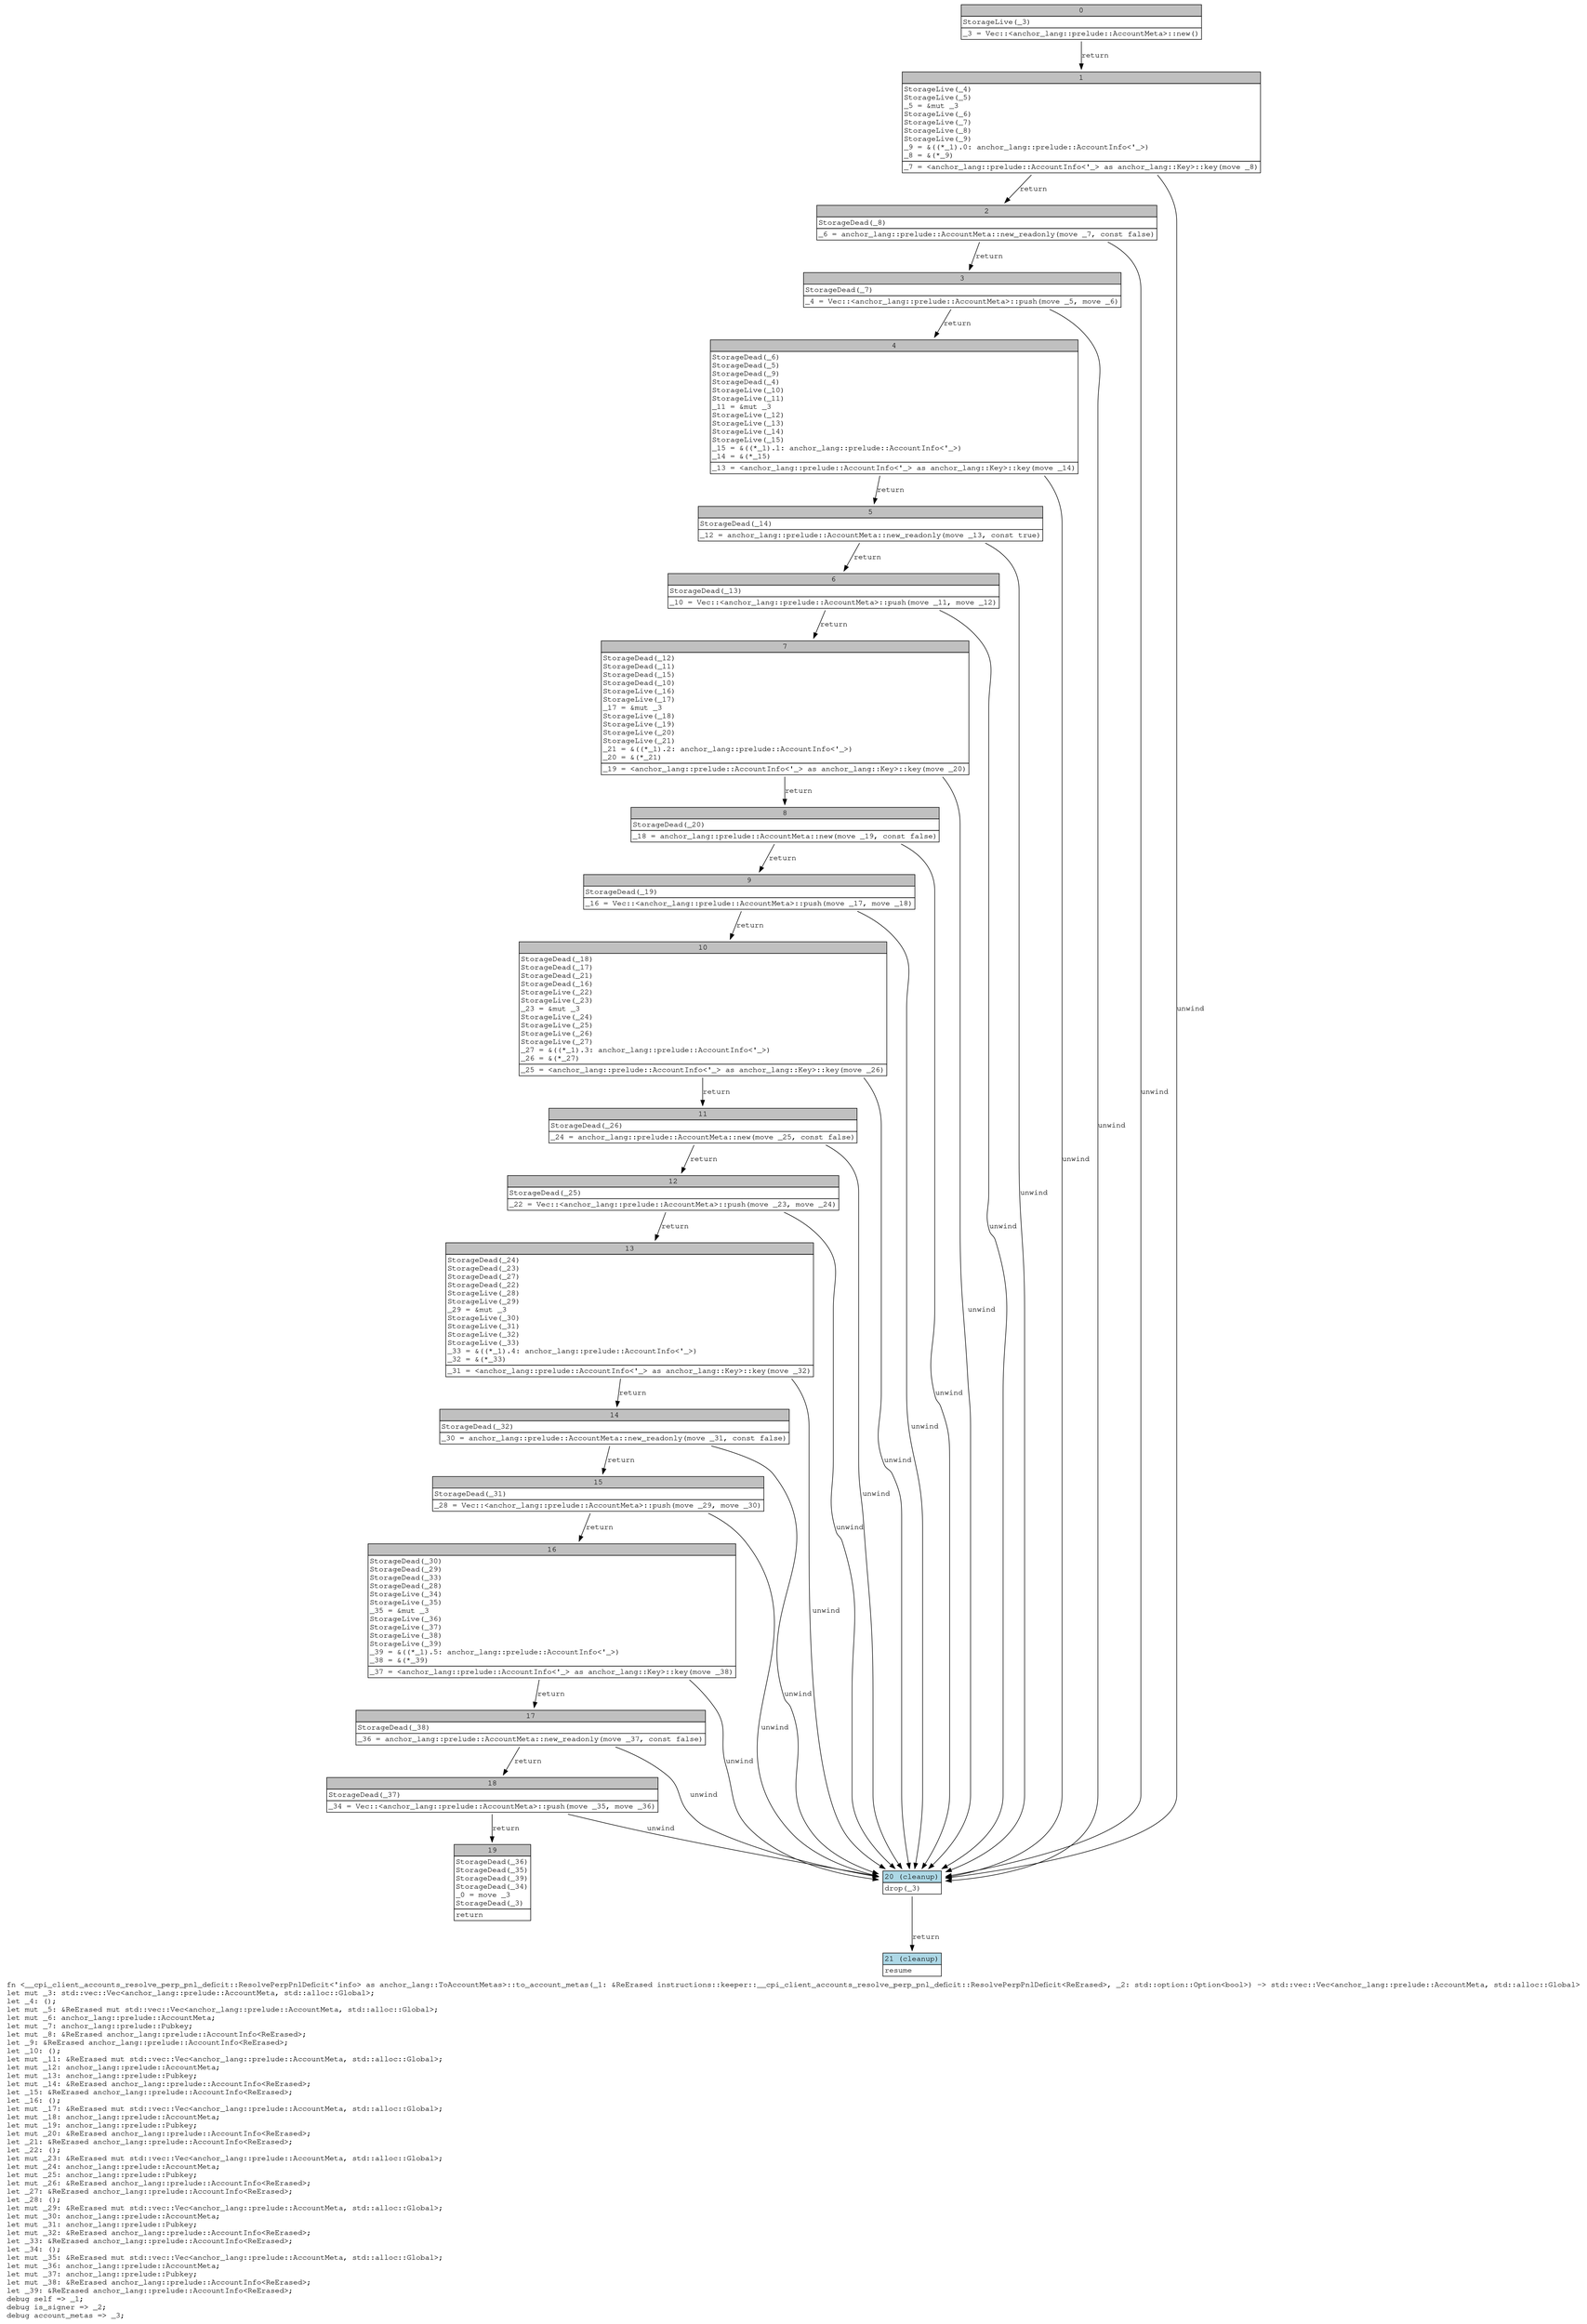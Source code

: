 digraph Mir_0_10628 {
    graph [fontname="Courier, monospace"];
    node [fontname="Courier, monospace"];
    edge [fontname="Courier, monospace"];
    label=<fn &lt;__cpi_client_accounts_resolve_perp_pnl_deficit::ResolvePerpPnlDeficit&lt;'info&gt; as anchor_lang::ToAccountMetas&gt;::to_account_metas(_1: &amp;ReErased instructions::keeper::__cpi_client_accounts_resolve_perp_pnl_deficit::ResolvePerpPnlDeficit&lt;ReErased&gt;, _2: std::option::Option&lt;bool&gt;) -&gt; std::vec::Vec&lt;anchor_lang::prelude::AccountMeta, std::alloc::Global&gt;<br align="left"/>let mut _3: std::vec::Vec&lt;anchor_lang::prelude::AccountMeta, std::alloc::Global&gt;;<br align="left"/>let _4: ();<br align="left"/>let mut _5: &amp;ReErased mut std::vec::Vec&lt;anchor_lang::prelude::AccountMeta, std::alloc::Global&gt;;<br align="left"/>let mut _6: anchor_lang::prelude::AccountMeta;<br align="left"/>let mut _7: anchor_lang::prelude::Pubkey;<br align="left"/>let mut _8: &amp;ReErased anchor_lang::prelude::AccountInfo&lt;ReErased&gt;;<br align="left"/>let _9: &amp;ReErased anchor_lang::prelude::AccountInfo&lt;ReErased&gt;;<br align="left"/>let _10: ();<br align="left"/>let mut _11: &amp;ReErased mut std::vec::Vec&lt;anchor_lang::prelude::AccountMeta, std::alloc::Global&gt;;<br align="left"/>let mut _12: anchor_lang::prelude::AccountMeta;<br align="left"/>let mut _13: anchor_lang::prelude::Pubkey;<br align="left"/>let mut _14: &amp;ReErased anchor_lang::prelude::AccountInfo&lt;ReErased&gt;;<br align="left"/>let _15: &amp;ReErased anchor_lang::prelude::AccountInfo&lt;ReErased&gt;;<br align="left"/>let _16: ();<br align="left"/>let mut _17: &amp;ReErased mut std::vec::Vec&lt;anchor_lang::prelude::AccountMeta, std::alloc::Global&gt;;<br align="left"/>let mut _18: anchor_lang::prelude::AccountMeta;<br align="left"/>let mut _19: anchor_lang::prelude::Pubkey;<br align="left"/>let mut _20: &amp;ReErased anchor_lang::prelude::AccountInfo&lt;ReErased&gt;;<br align="left"/>let _21: &amp;ReErased anchor_lang::prelude::AccountInfo&lt;ReErased&gt;;<br align="left"/>let _22: ();<br align="left"/>let mut _23: &amp;ReErased mut std::vec::Vec&lt;anchor_lang::prelude::AccountMeta, std::alloc::Global&gt;;<br align="left"/>let mut _24: anchor_lang::prelude::AccountMeta;<br align="left"/>let mut _25: anchor_lang::prelude::Pubkey;<br align="left"/>let mut _26: &amp;ReErased anchor_lang::prelude::AccountInfo&lt;ReErased&gt;;<br align="left"/>let _27: &amp;ReErased anchor_lang::prelude::AccountInfo&lt;ReErased&gt;;<br align="left"/>let _28: ();<br align="left"/>let mut _29: &amp;ReErased mut std::vec::Vec&lt;anchor_lang::prelude::AccountMeta, std::alloc::Global&gt;;<br align="left"/>let mut _30: anchor_lang::prelude::AccountMeta;<br align="left"/>let mut _31: anchor_lang::prelude::Pubkey;<br align="left"/>let mut _32: &amp;ReErased anchor_lang::prelude::AccountInfo&lt;ReErased&gt;;<br align="left"/>let _33: &amp;ReErased anchor_lang::prelude::AccountInfo&lt;ReErased&gt;;<br align="left"/>let _34: ();<br align="left"/>let mut _35: &amp;ReErased mut std::vec::Vec&lt;anchor_lang::prelude::AccountMeta, std::alloc::Global&gt;;<br align="left"/>let mut _36: anchor_lang::prelude::AccountMeta;<br align="left"/>let mut _37: anchor_lang::prelude::Pubkey;<br align="left"/>let mut _38: &amp;ReErased anchor_lang::prelude::AccountInfo&lt;ReErased&gt;;<br align="left"/>let _39: &amp;ReErased anchor_lang::prelude::AccountInfo&lt;ReErased&gt;;<br align="left"/>debug self =&gt; _1;<br align="left"/>debug is_signer =&gt; _2;<br align="left"/>debug account_metas =&gt; _3;<br align="left"/>>;
    bb0__0_10628 [shape="none", label=<<table border="0" cellborder="1" cellspacing="0"><tr><td bgcolor="gray" align="center" colspan="1">0</td></tr><tr><td align="left" balign="left">StorageLive(_3)<br/></td></tr><tr><td align="left">_3 = Vec::&lt;anchor_lang::prelude::AccountMeta&gt;::new()</td></tr></table>>];
    bb1__0_10628 [shape="none", label=<<table border="0" cellborder="1" cellspacing="0"><tr><td bgcolor="gray" align="center" colspan="1">1</td></tr><tr><td align="left" balign="left">StorageLive(_4)<br/>StorageLive(_5)<br/>_5 = &amp;mut _3<br/>StorageLive(_6)<br/>StorageLive(_7)<br/>StorageLive(_8)<br/>StorageLive(_9)<br/>_9 = &amp;((*_1).0: anchor_lang::prelude::AccountInfo&lt;'_&gt;)<br/>_8 = &amp;(*_9)<br/></td></tr><tr><td align="left">_7 = &lt;anchor_lang::prelude::AccountInfo&lt;'_&gt; as anchor_lang::Key&gt;::key(move _8)</td></tr></table>>];
    bb2__0_10628 [shape="none", label=<<table border="0" cellborder="1" cellspacing="0"><tr><td bgcolor="gray" align="center" colspan="1">2</td></tr><tr><td align="left" balign="left">StorageDead(_8)<br/></td></tr><tr><td align="left">_6 = anchor_lang::prelude::AccountMeta::new_readonly(move _7, const false)</td></tr></table>>];
    bb3__0_10628 [shape="none", label=<<table border="0" cellborder="1" cellspacing="0"><tr><td bgcolor="gray" align="center" colspan="1">3</td></tr><tr><td align="left" balign="left">StorageDead(_7)<br/></td></tr><tr><td align="left">_4 = Vec::&lt;anchor_lang::prelude::AccountMeta&gt;::push(move _5, move _6)</td></tr></table>>];
    bb4__0_10628 [shape="none", label=<<table border="0" cellborder="1" cellspacing="0"><tr><td bgcolor="gray" align="center" colspan="1">4</td></tr><tr><td align="left" balign="left">StorageDead(_6)<br/>StorageDead(_5)<br/>StorageDead(_9)<br/>StorageDead(_4)<br/>StorageLive(_10)<br/>StorageLive(_11)<br/>_11 = &amp;mut _3<br/>StorageLive(_12)<br/>StorageLive(_13)<br/>StorageLive(_14)<br/>StorageLive(_15)<br/>_15 = &amp;((*_1).1: anchor_lang::prelude::AccountInfo&lt;'_&gt;)<br/>_14 = &amp;(*_15)<br/></td></tr><tr><td align="left">_13 = &lt;anchor_lang::prelude::AccountInfo&lt;'_&gt; as anchor_lang::Key&gt;::key(move _14)</td></tr></table>>];
    bb5__0_10628 [shape="none", label=<<table border="0" cellborder="1" cellspacing="0"><tr><td bgcolor="gray" align="center" colspan="1">5</td></tr><tr><td align="left" balign="left">StorageDead(_14)<br/></td></tr><tr><td align="left">_12 = anchor_lang::prelude::AccountMeta::new_readonly(move _13, const true)</td></tr></table>>];
    bb6__0_10628 [shape="none", label=<<table border="0" cellborder="1" cellspacing="0"><tr><td bgcolor="gray" align="center" colspan="1">6</td></tr><tr><td align="left" balign="left">StorageDead(_13)<br/></td></tr><tr><td align="left">_10 = Vec::&lt;anchor_lang::prelude::AccountMeta&gt;::push(move _11, move _12)</td></tr></table>>];
    bb7__0_10628 [shape="none", label=<<table border="0" cellborder="1" cellspacing="0"><tr><td bgcolor="gray" align="center" colspan="1">7</td></tr><tr><td align="left" balign="left">StorageDead(_12)<br/>StorageDead(_11)<br/>StorageDead(_15)<br/>StorageDead(_10)<br/>StorageLive(_16)<br/>StorageLive(_17)<br/>_17 = &amp;mut _3<br/>StorageLive(_18)<br/>StorageLive(_19)<br/>StorageLive(_20)<br/>StorageLive(_21)<br/>_21 = &amp;((*_1).2: anchor_lang::prelude::AccountInfo&lt;'_&gt;)<br/>_20 = &amp;(*_21)<br/></td></tr><tr><td align="left">_19 = &lt;anchor_lang::prelude::AccountInfo&lt;'_&gt; as anchor_lang::Key&gt;::key(move _20)</td></tr></table>>];
    bb8__0_10628 [shape="none", label=<<table border="0" cellborder="1" cellspacing="0"><tr><td bgcolor="gray" align="center" colspan="1">8</td></tr><tr><td align="left" balign="left">StorageDead(_20)<br/></td></tr><tr><td align="left">_18 = anchor_lang::prelude::AccountMeta::new(move _19, const false)</td></tr></table>>];
    bb9__0_10628 [shape="none", label=<<table border="0" cellborder="1" cellspacing="0"><tr><td bgcolor="gray" align="center" colspan="1">9</td></tr><tr><td align="left" balign="left">StorageDead(_19)<br/></td></tr><tr><td align="left">_16 = Vec::&lt;anchor_lang::prelude::AccountMeta&gt;::push(move _17, move _18)</td></tr></table>>];
    bb10__0_10628 [shape="none", label=<<table border="0" cellborder="1" cellspacing="0"><tr><td bgcolor="gray" align="center" colspan="1">10</td></tr><tr><td align="left" balign="left">StorageDead(_18)<br/>StorageDead(_17)<br/>StorageDead(_21)<br/>StorageDead(_16)<br/>StorageLive(_22)<br/>StorageLive(_23)<br/>_23 = &amp;mut _3<br/>StorageLive(_24)<br/>StorageLive(_25)<br/>StorageLive(_26)<br/>StorageLive(_27)<br/>_27 = &amp;((*_1).3: anchor_lang::prelude::AccountInfo&lt;'_&gt;)<br/>_26 = &amp;(*_27)<br/></td></tr><tr><td align="left">_25 = &lt;anchor_lang::prelude::AccountInfo&lt;'_&gt; as anchor_lang::Key&gt;::key(move _26)</td></tr></table>>];
    bb11__0_10628 [shape="none", label=<<table border="0" cellborder="1" cellspacing="0"><tr><td bgcolor="gray" align="center" colspan="1">11</td></tr><tr><td align="left" balign="left">StorageDead(_26)<br/></td></tr><tr><td align="left">_24 = anchor_lang::prelude::AccountMeta::new(move _25, const false)</td></tr></table>>];
    bb12__0_10628 [shape="none", label=<<table border="0" cellborder="1" cellspacing="0"><tr><td bgcolor="gray" align="center" colspan="1">12</td></tr><tr><td align="left" balign="left">StorageDead(_25)<br/></td></tr><tr><td align="left">_22 = Vec::&lt;anchor_lang::prelude::AccountMeta&gt;::push(move _23, move _24)</td></tr></table>>];
    bb13__0_10628 [shape="none", label=<<table border="0" cellborder="1" cellspacing="0"><tr><td bgcolor="gray" align="center" colspan="1">13</td></tr><tr><td align="left" balign="left">StorageDead(_24)<br/>StorageDead(_23)<br/>StorageDead(_27)<br/>StorageDead(_22)<br/>StorageLive(_28)<br/>StorageLive(_29)<br/>_29 = &amp;mut _3<br/>StorageLive(_30)<br/>StorageLive(_31)<br/>StorageLive(_32)<br/>StorageLive(_33)<br/>_33 = &amp;((*_1).4: anchor_lang::prelude::AccountInfo&lt;'_&gt;)<br/>_32 = &amp;(*_33)<br/></td></tr><tr><td align="left">_31 = &lt;anchor_lang::prelude::AccountInfo&lt;'_&gt; as anchor_lang::Key&gt;::key(move _32)</td></tr></table>>];
    bb14__0_10628 [shape="none", label=<<table border="0" cellborder="1" cellspacing="0"><tr><td bgcolor="gray" align="center" colspan="1">14</td></tr><tr><td align="left" balign="left">StorageDead(_32)<br/></td></tr><tr><td align="left">_30 = anchor_lang::prelude::AccountMeta::new_readonly(move _31, const false)</td></tr></table>>];
    bb15__0_10628 [shape="none", label=<<table border="0" cellborder="1" cellspacing="0"><tr><td bgcolor="gray" align="center" colspan="1">15</td></tr><tr><td align="left" balign="left">StorageDead(_31)<br/></td></tr><tr><td align="left">_28 = Vec::&lt;anchor_lang::prelude::AccountMeta&gt;::push(move _29, move _30)</td></tr></table>>];
    bb16__0_10628 [shape="none", label=<<table border="0" cellborder="1" cellspacing="0"><tr><td bgcolor="gray" align="center" colspan="1">16</td></tr><tr><td align="left" balign="left">StorageDead(_30)<br/>StorageDead(_29)<br/>StorageDead(_33)<br/>StorageDead(_28)<br/>StorageLive(_34)<br/>StorageLive(_35)<br/>_35 = &amp;mut _3<br/>StorageLive(_36)<br/>StorageLive(_37)<br/>StorageLive(_38)<br/>StorageLive(_39)<br/>_39 = &amp;((*_1).5: anchor_lang::prelude::AccountInfo&lt;'_&gt;)<br/>_38 = &amp;(*_39)<br/></td></tr><tr><td align="left">_37 = &lt;anchor_lang::prelude::AccountInfo&lt;'_&gt; as anchor_lang::Key&gt;::key(move _38)</td></tr></table>>];
    bb17__0_10628 [shape="none", label=<<table border="0" cellborder="1" cellspacing="0"><tr><td bgcolor="gray" align="center" colspan="1">17</td></tr><tr><td align="left" balign="left">StorageDead(_38)<br/></td></tr><tr><td align="left">_36 = anchor_lang::prelude::AccountMeta::new_readonly(move _37, const false)</td></tr></table>>];
    bb18__0_10628 [shape="none", label=<<table border="0" cellborder="1" cellspacing="0"><tr><td bgcolor="gray" align="center" colspan="1">18</td></tr><tr><td align="left" balign="left">StorageDead(_37)<br/></td></tr><tr><td align="left">_34 = Vec::&lt;anchor_lang::prelude::AccountMeta&gt;::push(move _35, move _36)</td></tr></table>>];
    bb19__0_10628 [shape="none", label=<<table border="0" cellborder="1" cellspacing="0"><tr><td bgcolor="gray" align="center" colspan="1">19</td></tr><tr><td align="left" balign="left">StorageDead(_36)<br/>StorageDead(_35)<br/>StorageDead(_39)<br/>StorageDead(_34)<br/>_0 = move _3<br/>StorageDead(_3)<br/></td></tr><tr><td align="left">return</td></tr></table>>];
    bb20__0_10628 [shape="none", label=<<table border="0" cellborder="1" cellspacing="0"><tr><td bgcolor="lightblue" align="center" colspan="1">20 (cleanup)</td></tr><tr><td align="left">drop(_3)</td></tr></table>>];
    bb21__0_10628 [shape="none", label=<<table border="0" cellborder="1" cellspacing="0"><tr><td bgcolor="lightblue" align="center" colspan="1">21 (cleanup)</td></tr><tr><td align="left">resume</td></tr></table>>];
    bb0__0_10628 -> bb1__0_10628 [label="return"];
    bb1__0_10628 -> bb2__0_10628 [label="return"];
    bb1__0_10628 -> bb20__0_10628 [label="unwind"];
    bb2__0_10628 -> bb3__0_10628 [label="return"];
    bb2__0_10628 -> bb20__0_10628 [label="unwind"];
    bb3__0_10628 -> bb4__0_10628 [label="return"];
    bb3__0_10628 -> bb20__0_10628 [label="unwind"];
    bb4__0_10628 -> bb5__0_10628 [label="return"];
    bb4__0_10628 -> bb20__0_10628 [label="unwind"];
    bb5__0_10628 -> bb6__0_10628 [label="return"];
    bb5__0_10628 -> bb20__0_10628 [label="unwind"];
    bb6__0_10628 -> bb7__0_10628 [label="return"];
    bb6__0_10628 -> bb20__0_10628 [label="unwind"];
    bb7__0_10628 -> bb8__0_10628 [label="return"];
    bb7__0_10628 -> bb20__0_10628 [label="unwind"];
    bb8__0_10628 -> bb9__0_10628 [label="return"];
    bb8__0_10628 -> bb20__0_10628 [label="unwind"];
    bb9__0_10628 -> bb10__0_10628 [label="return"];
    bb9__0_10628 -> bb20__0_10628 [label="unwind"];
    bb10__0_10628 -> bb11__0_10628 [label="return"];
    bb10__0_10628 -> bb20__0_10628 [label="unwind"];
    bb11__0_10628 -> bb12__0_10628 [label="return"];
    bb11__0_10628 -> bb20__0_10628 [label="unwind"];
    bb12__0_10628 -> bb13__0_10628 [label="return"];
    bb12__0_10628 -> bb20__0_10628 [label="unwind"];
    bb13__0_10628 -> bb14__0_10628 [label="return"];
    bb13__0_10628 -> bb20__0_10628 [label="unwind"];
    bb14__0_10628 -> bb15__0_10628 [label="return"];
    bb14__0_10628 -> bb20__0_10628 [label="unwind"];
    bb15__0_10628 -> bb16__0_10628 [label="return"];
    bb15__0_10628 -> bb20__0_10628 [label="unwind"];
    bb16__0_10628 -> bb17__0_10628 [label="return"];
    bb16__0_10628 -> bb20__0_10628 [label="unwind"];
    bb17__0_10628 -> bb18__0_10628 [label="return"];
    bb17__0_10628 -> bb20__0_10628 [label="unwind"];
    bb18__0_10628 -> bb19__0_10628 [label="return"];
    bb18__0_10628 -> bb20__0_10628 [label="unwind"];
    bb20__0_10628 -> bb21__0_10628 [label="return"];
}
